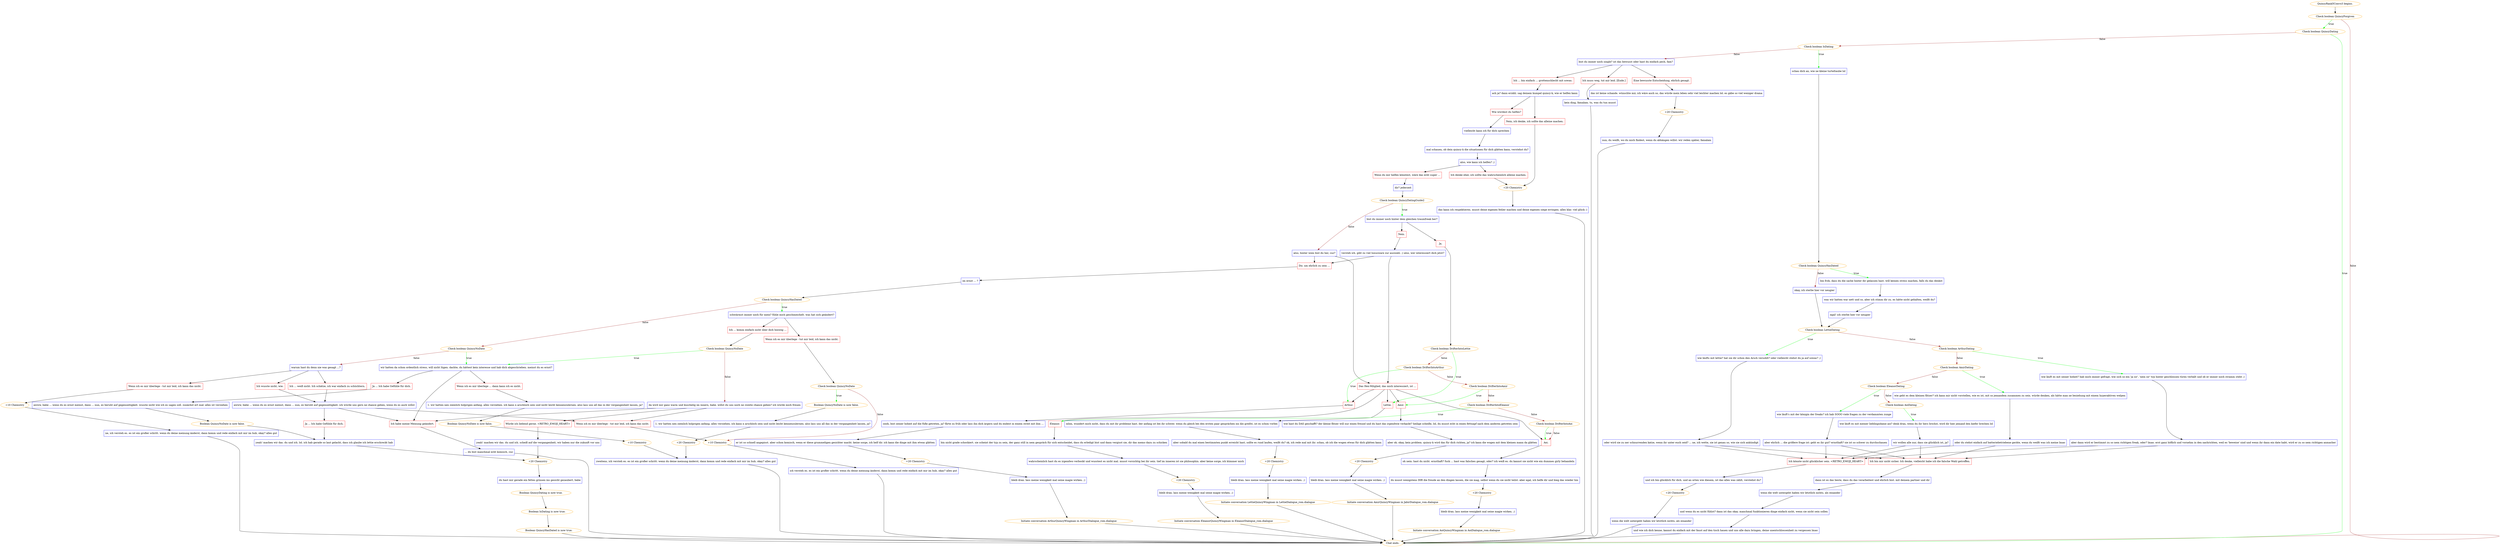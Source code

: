 digraph {
	"QuincyRank5Convo3 begins." [color=orange];
		"QuincyRank5Convo3 begins." -> j1777838566;
	j1777838566 [label="Check boolean QuincyForgiven",color=orange];
		j1777838566 -> j1114424847 [label=true,color=green];
		j1777838566 -> "Chat ends." [label=false,color=brown];
	j1114424847 [label="Check boolean QuincyDating",color=orange];
		j1114424847 -> "Chat ends." [label=true,color=green];
		j1114424847 -> j3036389292 [label=false,color=brown];
	"Chat ends." [color=orange];
	j3036389292 [label="Check boolean IsDating",color=orange];
		j3036389292 -> j468833070 [label=true,color=green];
		j3036389292 -> j173712218 [label=false,color=brown];
	j468833070 [label="schau dich an, wie ne kleine turteltaube lol",shape=box,color=blue];
		j468833070 -> j4210153798;
	j173712218 [label="bist du immer noch single? ist das bewusst oder hast du einfach pech, fam?",shape=box,color=blue];
		j173712218 -> j740330287;
		j173712218 -> j918517882;
		j173712218 -> j3737726309;
	j4210153798 [label="Check boolean QuincyHasDated",color=orange];
		j4210153798 -> j2297579292 [label=true,color=green];
		j4210153798 -> j149168350 [label=false,color=brown];
	j740330287 [label="Eine bewusste Entscheidung, ehrlich gesagt.",shape=box,color=red];
		j740330287 -> j487742824;
	j918517882 [label="Ich ... bin einfach ... grottenschlecht mit sowas.",shape=box,color=red];
		j918517882 -> j962862155;
	j3737726309 [label="Ich muss weg, tut mir leid. [Ende.]",shape=box,color=red];
		j3737726309 -> j4141792392;
	j2297579292 [label="bin froh, dass du die sache hinter dir gelassen hast. will keinen stress machen, falls du das denkst",shape=box,color=blue];
		j2297579292 -> j2156429592;
	j149168350 [label="okay, ich sterbe hier vor neugier",shape=box,color=blue];
		j149168350 -> j4051092621;
	j487742824 [label="das ist keine schande. wünschte mir, ich wäre auch so, das würde mein leben sehr viel leichter machen lol. es gäbe so viel weniger drama",shape=box,color=blue];
		j487742824 -> j3803008294;
	j962862155 [label="ach ja? dann erzähl. sag deinem kumpel quincy-k, wie er helfen kann",shape=box,color=blue];
		j962862155 -> j3685203525;
		j962862155 -> j2164512499;
	j4141792392 [label="kein ding, famalam. tu, was du tun musst",shape=box,color=blue];
		j4141792392 -> "Chat ends.";
	j2156429592 [label="was wir hatten war nett und so, aber ich stimm dir zu. es hätte nicht gehalten, weißt du?",shape=box,color=blue];
		j2156429592 -> j4072622392;
	j4051092621 [label="Check boolean LettieDating",color=orange];
		j4051092621 -> j1058940981 [label=true,color=green];
		j4051092621 -> j2403809706 [label=false,color=brown];
	j3803008294 [label="+20 Chemistry",color=orange];
		j3803008294 -> j130108002;
	j3685203525 [label="Wie würdest du helfen?",shape=box,color=red];
		j3685203525 -> j1663898955;
	j2164512499 [label="Nein, ich denke, ich sollte das alleine machen.",shape=box,color=red];
		j2164512499 -> j4156646388;
	j4072622392 [label="egal! ich sterbe hier vor neugier",shape=box,color=blue];
		j4072622392 -> j4051092621;
	j1058940981 [label="wie läufts mit lettie? hat sie dir schon den Arsch versohlt? oder vielleicht stehst du ja auf sowas? ;)",shape=box,color=blue];
		j1058940981 -> j1598019724;
	j2403809706 [label="Check boolean ArthurDating",color=orange];
		j2403809706 -> j2046942281 [label=true,color=green];
		j2403809706 -> j4145620795 [label=false,color=brown];
	j130108002 [label="nun, du weißt, wo du mich findest, wenn du abhängen willst. wir reden später, famalam",shape=box,color=blue];
		j130108002 -> "Chat ends.";
	j1663898955 [label="vielleicht kann ich für dich sprechen",shape=box,color=blue];
		j1663898955 -> j3376870434;
	j4156646388 [label="+20 Chemistry",color=orange];
		j4156646388 -> j147180261;
	j1598019724 [label="oder wird sie zu ner schnurrenden katze, wenn ihr unter euch seid? ... ne, ich wette, sie ist genau so, wie sie sich ankündigt",shape=box,color=blue];
		j1598019724 -> j1370100199;
		j1598019724 -> j1376222921;
	j2046942281 [label="wie läuft es mit seiner hoheit? hab mich immer gefragt, wie sich so ein 'ja sir', 'nein sir' typ hinter geschlossen türen verhält und ob er immer noch stramm steht ;)",shape=box,color=blue];
		j2046942281 -> j3635493460;
	j4145620795 [label="Check boolean AmirDating",color=orange];
		j4145620795 -> j1053566913 [label=true,color=green];
		j4145620795 -> j1136085438 [label=false,color=brown];
	j3376870434 [label="mal schauen, ob dein quincy-k die situationen für dich glätten kann, verstehst du?",shape=box,color=blue];
		j3376870434 -> j691188703;
	j147180261 [label="das kann ich respektieren. musst deine eigenen fehler machen und deine eigenen siege erringen. alles klar. viel glück :)",shape=box,color=blue];
		j147180261 -> "Chat ends.";
	j1370100199 [label="Ich könnte nicht glücklicher sein. <RETRO_EMOJI_HEART>",shape=box,color=red];
		j1370100199 -> j3475262537;
	j1376222921 [label="Ich bin mir nicht sicher. Ich denke, vielleicht habe ich die falsche Wahl getroffen.",shape=box,color=red];
		j1376222921 -> j420698288;
	j3635493460 [label="aber dann wird er bestimmt zu so nem richtigen freak, oder? lmao. erst ganz höflich und vornehm in den nachrichten, weil es 'beweise' sind und wenn ihr dann ein date habt, wird er zu so nem richtigen anmacher",shape=box,color=blue];
		j3635493460 -> j1370100199;
		j3635493460 -> j1376222921;
	j1053566913 [label="wie geht es dem kleinen flitzer? ich kann mir nicht vorstellen, wie es ist, mit so jemandem zusammen zu sein. würde denken, als hätte man ne beziehung mit einem hyperaktiven welpen",shape=box,color=blue];
		j1053566913 -> j1186689197;
	j1136085438 [label="Check boolean EleanorDating",color=orange];
		j1136085438 -> j2895256800 [label=true,color=green];
		j1136085438 -> j4014131363 [label=false,color=brown];
	j691188703 [label="also, wie kann ich helfen? ;)",shape=box,color=blue];
		j691188703 -> j431400699;
		j691188703 -> j2522252884;
	j3475262537 [label="und ich bin glücklich für dich. und an orten wie diesem, ist das alles was zählt, verstehst du?",shape=box,color=blue];
		j3475262537 -> j3090966142;
	j420698288 [label="dann ist es das beste, dass du das verarbeitest und ehrlich bist. mit deinem partner und dir",shape=box,color=blue];
		j420698288 -> j2709009599;
	j1186689197 [label="oder du stehst einfach auf batteriebetriebene geräte, wenn du weißt was ich meine lmao",shape=box,color=blue];
		j1186689197 -> j1370100199;
		j1186689197 -> j1376222921;
	j2895256800 [label="wie läuft's mit der königin der freaks? ich hab SOOO viele fragen zu der verdammten zunge",shape=box,color=blue];
		j2895256800 -> j1261680777;
	j4014131363 [label="Check boolean AoiDating",color=orange];
		j4014131363 -> j4180957061 [label=true,color=green];
	j431400699 [label="Wenn du mir helfen könntest, wäre das echt super ...",shape=box,color=red];
		j431400699 -> j3045849821;
	j2522252884 [label="Ich denke eher, ich sollte das wahrscheinlich alleine machen.",shape=box,color=red];
		j2522252884 -> j4156646388;
	j3090966142 [label="+20 Chemistry",color=orange];
		j3090966142 -> j3363330683;
	j2709009599 [label="wenn die welt untergeht haben wir letztlich nichts, als einander",shape=box,color=blue];
		j2709009599 -> j1871202558;
	j1261680777 [label="aber ehrlich ... die größere frage ist: geht es ihr gut? ernsthaft? sie ist so schwer zu durchschauen",shape=box,color=blue];
		j1261680777 -> j1370100199;
		j1261680777 -> j1376222921;
	j4180957061 [label="wie läuft es mit meiner lieblingsdame aoi? denk dran, wenn du ihr herz brichst, wird dir hier jemand den kiefer brechen lol",shape=box,color=blue];
		j4180957061 -> j991753752;
	j3045849821 [label="dir? jederzeit",shape=box,color=blue];
		j3045849821 -> j3498068486;
	j3363330683 [label="wenn die welt untergeht haben wir letztlich nichts, als einander",shape=box,color=blue];
		j3363330683 -> "Chat ends.";
	j1871202558 [label="und wenn du es nicht fühlst? dann ist das okay. manchmal funktionieren dinge einfach nicht, wenn sie nicht sein sollen",shape=box,color=blue];
		j1871202558 -> j4281676907;
	j991753752 [label="wir wollen alle nur, dass sie glücklich ist, ja?",shape=box,color=blue];
		j991753752 -> j1370100199;
		j991753752 -> j1376222921;
	j3498068486 [label="Check boolean QuincyDatingGuide2",color=orange];
		j3498068486 -> j447428712 [label=true,color=green];
		j3498068486 -> j3772284056 [label=false,color=brown];
	j4281676907 [label="und wie ich dich kenne, kannst du einfach mit der faust auf den tisch hauen und uns alle dazu bringen, deine unentschlossenheit zu vergessen lmao",shape=box,color=blue];
		j4281676907 -> "Chat ends.";
	j447428712 [label="bist du immer noch hinter dem gleichen traumfreak her?",shape=box,color=blue];
		j447428712 -> j567527519;
		j447428712 -> j2717107607;
	j3772284056 [label="also, hinter wem bist du her, cuz?",shape=box,color=blue];
		j3772284056 -> j4145035686;
		j3772284056 -> j1389717909;
	j567527519 [label="Nein.",shape=box,color=red];
		j567527519 -> j3748469324;
	j2717107607 [label="Ja.",shape=box,color=red];
		j2717107607 -> j2151359220;
	j4145035686 [label="Das Hex-Mitglied, das mich interessiert, ist ...",shape=box,color=red];
		j4145035686 -> j3882727021;
		j4145035686 -> j745703842;
		j4145035686 -> j2711273062;
		j4145035686 -> j1474804085;
		j4145035686 -> j170491586;
	j1389717909 [label="Dir, um ehrlich zu sein ...",shape=box,color=red];
		j1389717909 -> j2834627155;
	j3748469324 [label="versteh ich. gibt zu viel luxusware zur auswahl. ;) also, wer interessiert dich jetzt?",shape=box,color=blue];
		j3748469324 -> j4145035686;
		j3748469324 -> j1389717909;
	j2151359220 [label="Check boolean DrifterIntoLettie",color=orange];
		j2151359220 -> j3882727021 [label=true,color=green];
		j2151359220 -> j4136109529 [label=false,color=brown];
	j3882727021 [label="Lettie.",shape=box,color=red];
		j3882727021 -> j3222351610;
	j745703842 [label="Arthur.",shape=box,color=red];
		j745703842 -> j2333621981;
	j2711273062 [label="Amir.",shape=box,color=red];
		j2711273062 -> j1136698683;
	j1474804085 [label="Eleanor.",shape=box,color=red];
		j1474804085 -> j2618748050;
	j170491586 [label="Aoi.",shape=box,color=red];
		j170491586 -> j3464670496;
	j2834627155 [label="im ernst ... ?",shape=box,color=blue];
		j2834627155 -> j2390964830;
	j4136109529 [label="Check boolean DrifterIntoArthur",color=orange];
		j4136109529 -> j745703842 [label=true,color=green];
		j4136109529 -> j1182576796 [label=false,color=brown];
	j3222351610 [label="mhm, wundert mich nicht, dass du mit ihr probleme hast. der anfang ist bei ihr schwer. wenn du gleich bei den ersten paar gesprächen ins klo greifst, ist es schon vorbei",shape=box,color=blue];
		j3222351610 -> j532056686;
	j2333621981 [label="oooh, bist seiner hoheit auf die füße getreten, ja? flirte zu früh oder lass ihn dich ärgern und du endest in einem streit mit ihm ...",shape=box,color=blue];
		j2333621981 -> j1124433297;
	j1136698683 [label="wie hast du DAS geschafft? der kleine flitzer will nur einen freund und du hast das irgendwie verkackt? heilige scheiße, lol, du musst echt in einen fettnapf nach dem anderen getreten sein",shape=box,color=blue];
		j1136698683 -> j3704045339;
	j2618748050 [label="bin nicht grade schockiert. sie scheint der typ zu sein, der ganz still in nem gespräch für sich entscheidet, dass du erledigt bist und dann vergisst sie, dir das memo dazu zu schicken",shape=box,color=blue];
		j2618748050 -> j2039517025;
	j3464670496 [label="oh nein. hast du nicht. ernsthaft? fuck ... hast was falsches gesagt, oder? ich weiß es. du kannst sie nicht wie ein dummes girly behandeln",shape=box,color=blue];
		j3464670496 -> j601059469;
	j2390964830 [label="Check boolean QuincyHasDated",color=orange];
		j2390964830 -> j3523894395 [label=true,color=green];
		j2390964830 -> j1969481395 [label=false,color=brown];
	j1182576796 [label="Check boolean DrifterIntoAmir",color=orange];
		j1182576796 -> j2711273062 [label=true,color=green];
		j1182576796 -> j2885855778 [label=false,color=brown];
	j532056686 [label="aber sobald du mal einen bestimmten punkt erreicht hast, sollte es rund laufen, weißt du? ok, ich rede mal mit ihr. schau, ob ich die wogen etwas für dich glätten kann",shape=box,color=blue];
		j532056686 -> j3633093596;
	j1124433297 [label="er ist so schnell angepisst. aber schon komisch, wenn er diese grummeligen gesichter macht. keine sorge, ich helf dir. ich kann die dinge mit ihm etwas glätten",shape=box,color=blue];
		j1124433297 -> j3514254424;
	j3704045339 [label="aber ok. okay, kein problem. quincy-k wird das für dich richten, ja? ich kann die wogen mit dem kleinen mann da glätten",shape=box,color=blue];
		j3704045339 -> j931749612;
	j2039517025 [label="wahrscheinlich hast du es irgendwo verbockt und wusstest es nicht mal. musst vorsichtig bei ihr sein. tief im inneren ist sie philosophin. aber keine sorge, ich kümmer mich",shape=box,color=blue];
		j2039517025 -> j1899969310;
	j601059469 [label="du musst wenigstens IHR die freude an den dingen lassen, die sie mag, selbst wenn du sie nicht teilst. aber egal, ich helfe dir und bieg das wieder hin",shape=box,color=blue];
		j601059469 -> j384913682;
	j3523894395 [label="schwärmst immer noch für mein? fühle mich geschmeichelt. was hat sich geändert?",shape=box,color=blue];
		j3523894395 -> j2421441279;
		j3523894395 -> j1850223252;
	j1969481395 [label="Check boolean QuincyNoDate",color=orange];
		j1969481395 -> j1386310679 [label=true,color=green];
		j1969481395 -> j744095180 [label=false,color=brown];
	j2885855778 [label="Check boolean DrifterIntoEleanor",color=orange];
		j2885855778 -> j1474804085 [label=true,color=green];
		j2885855778 -> j3198657663 [label=false,color=brown];
	j3633093596 [label="+20 Chemistry",color=orange];
		j3633093596 -> j3265639211;
	j3514254424 [label="+20 Chemistry",color=orange];
		j3514254424 -> j368498389;
	j931749612 [label="+20 Chemistry",color=orange];
		j931749612 -> j321269953;
	j1899969310 [label="+20 Chemistry",color=orange];
		j1899969310 -> j996126924;
	j384913682 [label="+20 Chemistry",color=orange];
		j384913682 -> j95840137;
	j2421441279 [label="Ich ... komm einfach nicht über dich hinweg ...",shape=box,color=red];
		j2421441279 -> j1466706628;
	j1850223252 [label="Wenn ich es mir überlege - tut mir leid, ich kann das nicht.",shape=box,color=red];
		j1850223252 -> j2840203252;
	j1386310679 [label="wir hatten da schon ordentlich stress, will nicht lügen. dachte, du hättest kein interesse und hab dich abgeschrieben. meinst du es ernst?",shape=box,color=blue];
		j1386310679 -> j4147924217;
		j1386310679 -> j11368218;
		j1386310679 -> j4071086707;
	j744095180 [label="warum hast du denn nie was gesagt ...?",shape=box,color=blue];
		j744095180 -> j2005647783;
		j744095180 -> j493925618;
		j744095180 -> j3411772602;
	j3198657663 [label="Check boolean DrifterIntoAoi",color=orange];
		j3198657663 -> j170491586 [label=true,color=green];
		j3198657663 -> j170491586 [label=false,color=brown];
	j3265639211 [label="bleib dran. lass meine wenigkeit mal seine magie wirken. ;)",shape=box,color=blue];
		j3265639211 -> "Initiate conversation LettieQuincyWingman in LettieDialogue_rom.dialogue";
	j368498389 [label="bleib dran. lass meine wenigkeit mal seine magie wirken. ;)",shape=box,color=blue];
		j368498389 -> "Initiate conversation ArthurQuincyWingman in ArthurDialogue_rom.dialogue";
	j321269953 [label="bleib dran. lass meine wenigkeit mal seine magie wirken. ;)",shape=box,color=blue];
		j321269953 -> "Initiate conversation AmirQuincyWingman in JabirDialogue_rom.dialogue";
	j996126924 [label="bleib dran. lass meine wenigkeit mal seine magie wirken. ;)",shape=box,color=blue];
		j996126924 -> "Initiate conversation EleanorQuincyWingman in EleanorDialogue_rom.dialogue";
	j95840137 [label="bleib dran. lass meine wenigkeit mal seine magie wirken. ;)",shape=box,color=blue];
		j95840137 -> "Initiate conversation AoiQuincyWingman in AoiDialogue_rom.dialogue";
	j1466706628 [label="Check boolean QuincyNoDate",color=orange];
		j1466706628 -> j1386310679 [label=true,color=green];
		j1466706628 -> j1090048473 [label=false,color=brown];
	j2840203252 [label="Check boolean QuincyNoDate",color=orange];
		j2840203252 -> j203888862 [label=true,color=green];
		j2840203252 -> j4065754337 [label=false,color=brown];
	j4147924217 [label="Ja ... Ich habe Gefühle für dich.",shape=box,color=red];
		j4147924217 -> j2456442608;
	j11368218 [label="Wenn ich es mir überlege ... dann kann ich es nicht.",shape=box,color=red];
		j11368218 -> j3432936076;
	j4071086707 [label="Ich habe meine Meinung geändert.",shape=box,color=red];
		j4071086707 -> j1683589721;
	j2005647783 [label="Ich ... weiß nicht. Ich schätze, ich war einfach zu schüchtern.",shape=box,color=red];
		j2005647783 -> j570156269;
	j493925618 [label="Ich wusste nicht, wie.",shape=box,color=red];
		j493925618 -> j570156269;
	j3411772602 [label="Wenn ich es mir überlege - tut mir leid, ich kann das nicht.",shape=box,color=red];
		j3411772602 -> j1983249120;
	"Initiate conversation LettieQuincyWingman in LettieDialogue_rom.dialogue" [label="Initiate conversation LettieQuincyWingman in LettieDialogue_rom.dialogue",color=orange];
		"Initiate conversation LettieQuincyWingman in LettieDialogue_rom.dialogue" -> "Chat ends.";
	"Initiate conversation ArthurQuincyWingman in ArthurDialogue_rom.dialogue" [label="Initiate conversation ArthurQuincyWingman in ArthurDialogue_rom.dialogue",color=orange];
		"Initiate conversation ArthurQuincyWingman in ArthurDialogue_rom.dialogue" -> "Chat ends.";
	"Initiate conversation AmirQuincyWingman in JabirDialogue_rom.dialogue" [label="Initiate conversation AmirQuincyWingman in JabirDialogue_rom.dialogue",color=orange];
		"Initiate conversation AmirQuincyWingman in JabirDialogue_rom.dialogue" -> "Chat ends.";
	"Initiate conversation EleanorQuincyWingman in EleanorDialogue_rom.dialogue" [label="Initiate conversation EleanorQuincyWingman in EleanorDialogue_rom.dialogue",color=orange];
		"Initiate conversation EleanorQuincyWingman in EleanorDialogue_rom.dialogue" -> "Chat ends.";
	"Initiate conversation AoiQuincyWingman in AoiDialogue_rom.dialogue" [label="Initiate conversation AoiQuincyWingman in AoiDialogue_rom.dialogue",color=orange];
		"Initiate conversation AoiQuincyWingman in AoiDialogue_rom.dialogue" -> "Chat ends.";
	j1090048473 [label="da wird mir ganz warm und kuschelig im innern, babe. willst du uns noch ne zweite chance geben? ich würde mich freuen",shape=box,color=blue];
		j1090048473 -> j1366102104;
		j1090048473 -> j2798486662;
		j1090048473 -> j4071086707;
	j203888862 [label="Boolean QuincyNoDate is now false.",color=orange];
		j203888862 -> j3362050821;
	j4065754337 [label="+10 Chemistry",color=orange];
		j4065754337 -> j3644739195;
	j2456442608 [label="awww, babe ... wenn du es ernst meinst, dann ... nun, es beruht auf gegenseitigkeit. wusste nicht wie ich es sagen soll. zunächst ert mal: alles ist verziehen",shape=box,color=blue];
		j2456442608 -> j3876080277;
	j3432936076 [label="1. wir hatten nen ziemlich holprigen anfang. alles verziehen. ich kann n arschloch sein und nicht leicht kennenzulernen. also lass uns all das in der vergangenheit lassen, ja?",shape=box,color=blue];
		j3432936076 -> j324304761;
	j1683589721 [label="... du bist manchmal echt komisch, cuz",shape=box,color=blue];
		j1683589721 -> "Chat ends.";
	j570156269 [label="awww, babe ... wenn du es ernst meinst, dann ... nun, es beruht auf gegenseitigkeit. ich würde uns gern ne chance geben, wenn du es auch willst",shape=box,color=blue];
		j570156269 -> j168661081;
		j570156269 -> j2798486662;
		j570156269 -> j4071086707;
	j1983249120 [label="+10 Chemistry",color=orange];
		j1983249120 -> j2030638233;
	j1366102104 [label="Würde ich liebend gerne. <RETRO_EMOJI_HEART>",shape=box,color=red];
		j1366102104 -> j1188778303;
	j2798486662 [label="Wenn ich es mir überlege - tut mir leid, ich kann das nicht.",shape=box,color=red];
		j2798486662 -> j4065754337;
	j3362050821 [label="1. wir hatten nen ziemlich holprigen anfang. alles verziehen. ich kann n arschloch sein und nicht leicht kennenzulernen. also lass uns all das in der vergangenheit lassen, ja?",shape=box,color=blue];
		j3362050821 -> j2202035729;
	j3644739195 [label="ich versteh es. es ist ein großer schritt. wenn du deine meinung änderst, dann komm und rede einfach mit mir im hub, okay? alles gut",shape=box,color=blue];
		j3644739195 -> "Chat ends.";
	j3876080277 [label="Boolean QuincyNoDate is now false.",color=orange];
		j3876080277 -> j832041580;
	j324304761 [label="Boolean QuincyNoDate is now false.",color=orange];
		j324304761 -> j3442722676;
	j168661081 [label="Ja ... Ich habe Gefühle für dich.",shape=box,color=red];
		j168661081 -> j832041580;
	j2030638233 [label="ne, ich versteh es. es ist ein großer schritt. wenn du deine meinung änderst, dann komm und rede einfach mit mir im hub, okay? alles gut",shape=box,color=blue];
		j2030638233 -> "Chat ends.";
	j1188778303 [label="yeah! machen wir das. du und ich. scheiß auf die vergangenheit, wir haben nur die zukunft vor uns",shape=box,color=blue];
		j1188778303 -> j585163485;
	j2202035729 [label="+20 Chemistry",color=orange];
		j2202035729 -> j3143453956;
	j832041580 [label="yeah! machen wir das. du und ich. lol. ich hab gerade so laut gelacht, dass ich glaube ich lettie erschreckt hab",shape=box,color=blue];
		j832041580 -> j585163485;
	j3442722676 [label="+10 Chemistry",color=orange];
		j3442722676 -> j3143453956;
	j585163485 [label="+20 Chemistry",color=orange];
		j585163485 -> j1797021557;
	j3143453956 [label="zweitens, ich versteh es. es ist ein großer schritt. wenn du deine meinung änderst, dann komm und rede einfach mit mir im hub, okay? alles gut",shape=box,color=blue];
		j3143453956 -> "Chat ends.";
	j1797021557 [label="du hast mir gerade ein fettes grinsen ins gesicht gezaubert, babe",shape=box,color=blue];
		j1797021557 -> j2142582358;
	j2142582358 [label="Boolean QuincyDating is now true.",color=orange];
		j2142582358 -> j298934775;
	j298934775 [label="Boolean IsDating is now true.",color=orange];
		j298934775 -> j1145642415;
	j1145642415 [label="Boolean QuincyHasDated is now true.",color=orange];
		j1145642415 -> "Chat ends.";
}